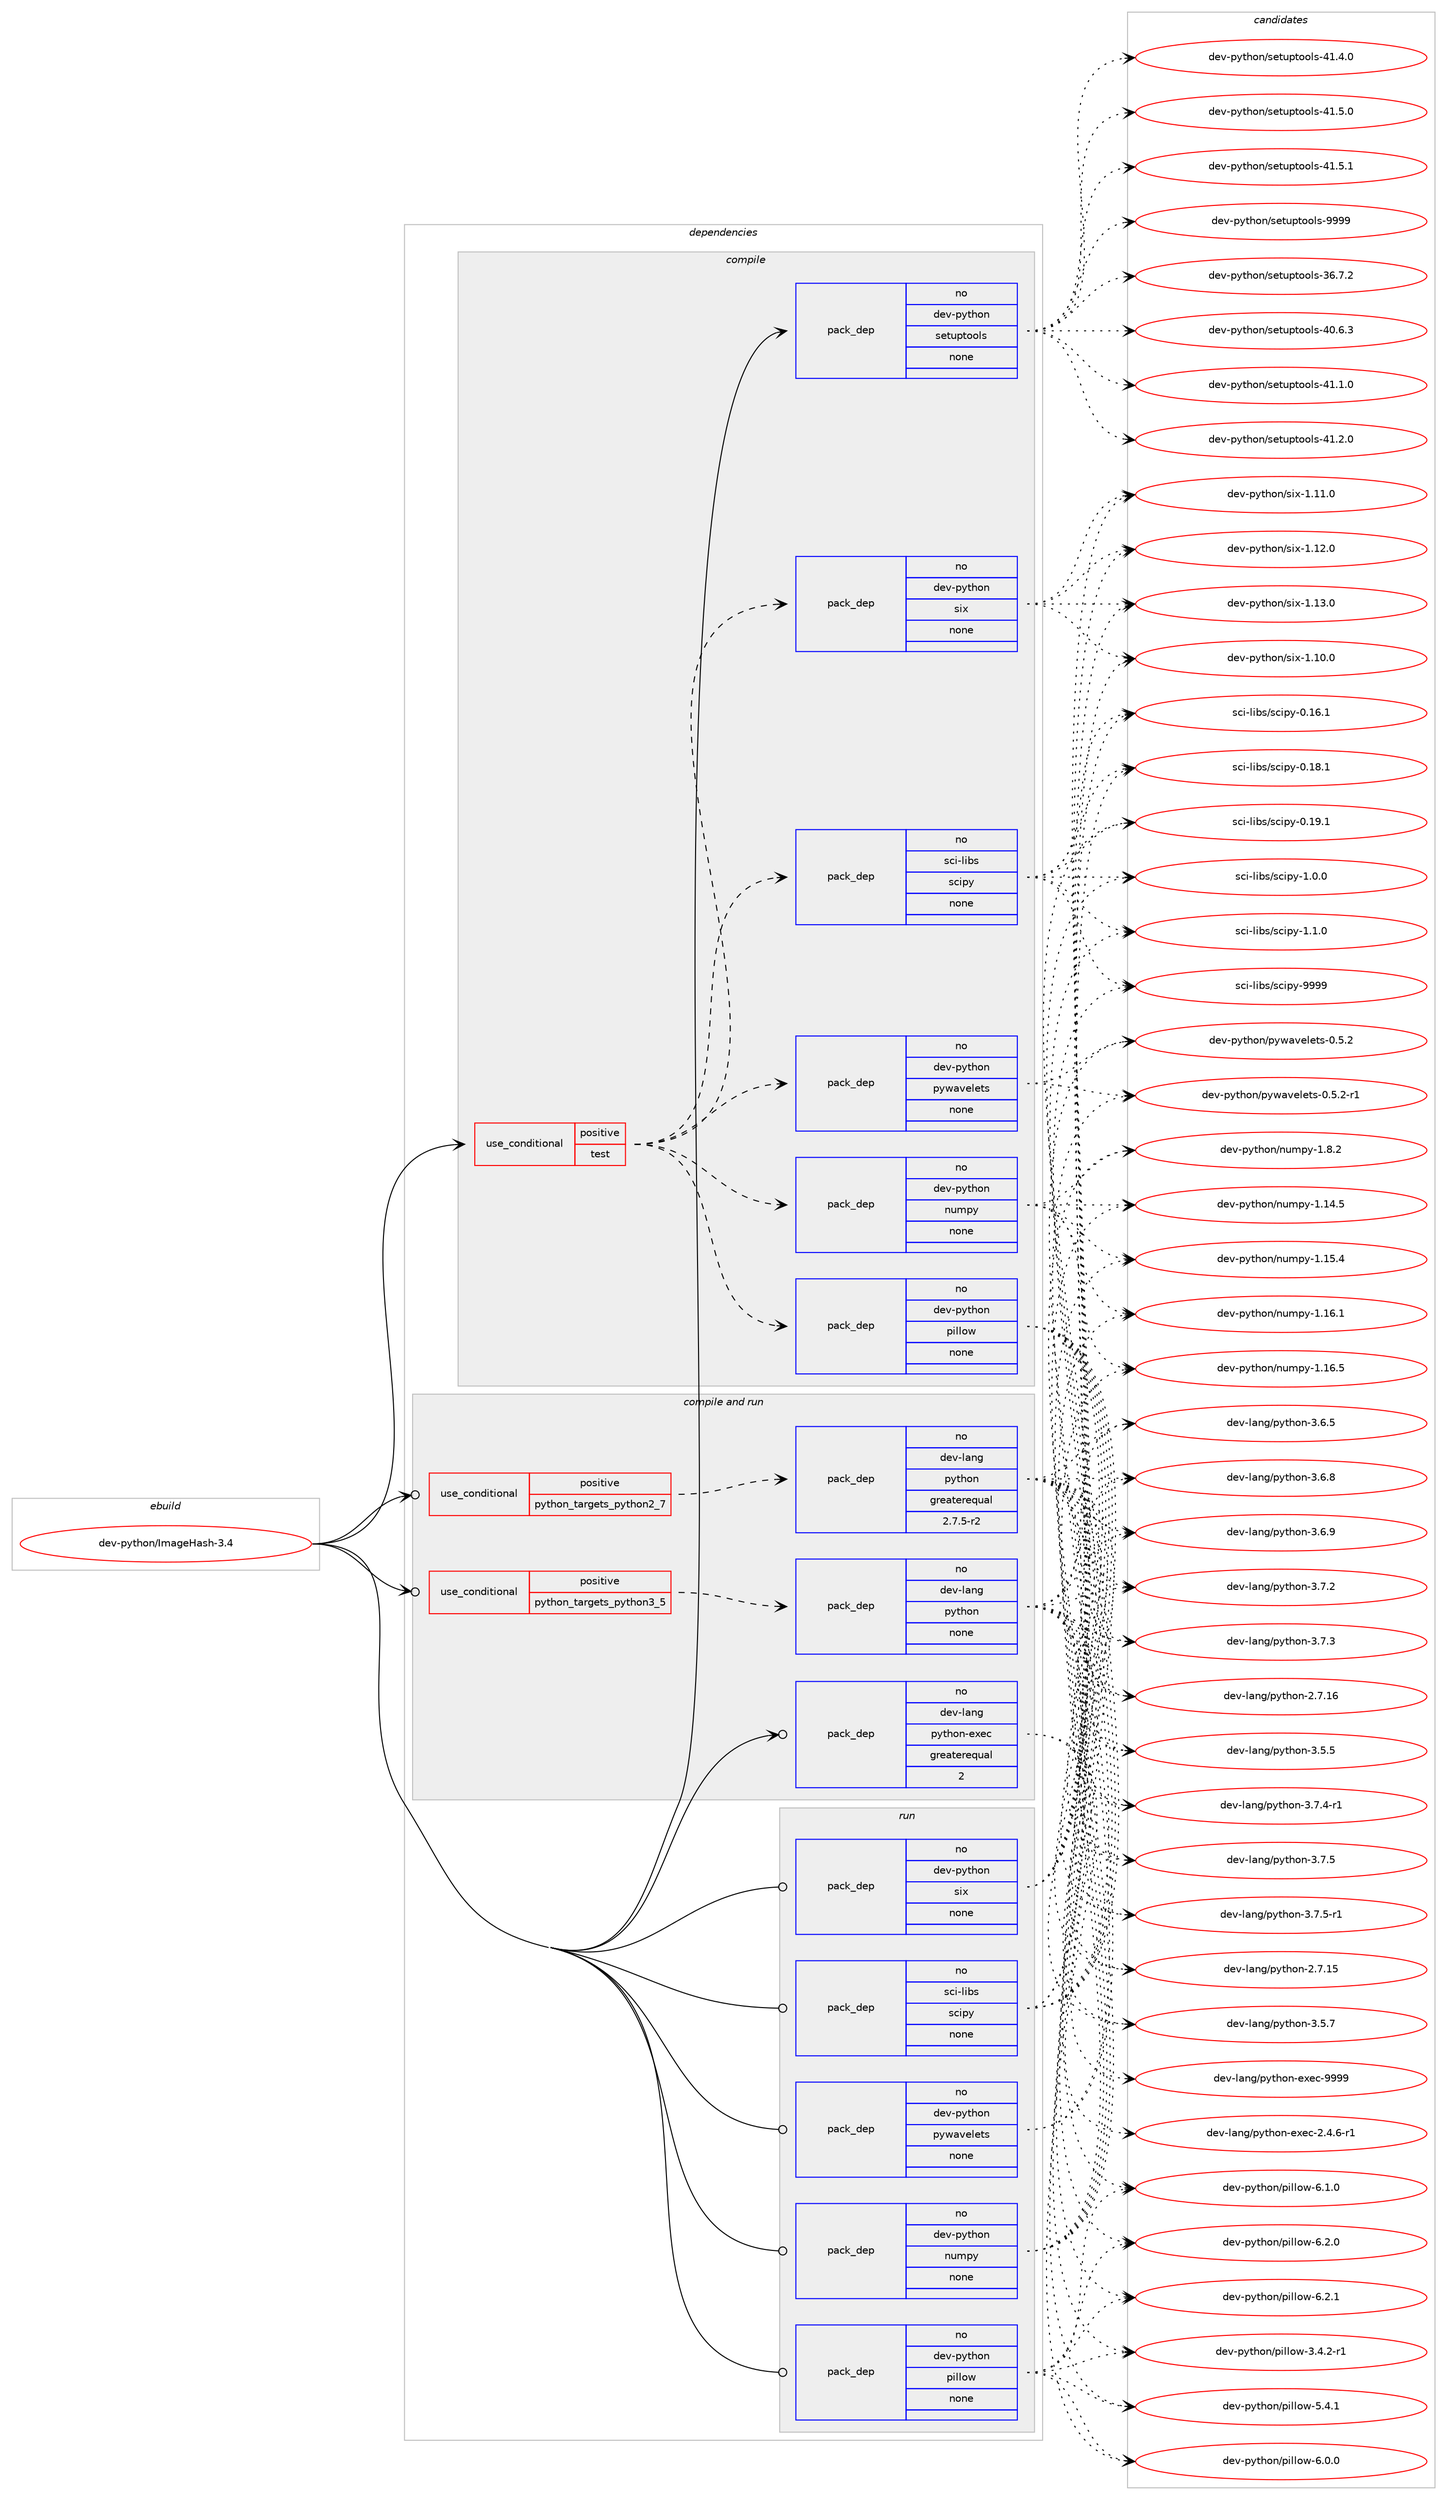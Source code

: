 digraph prolog {

# *************
# Graph options
# *************

newrank=true;
concentrate=true;
compound=true;
graph [rankdir=LR,fontname=Helvetica,fontsize=10,ranksep=1.5];#, ranksep=2.5, nodesep=0.2];
edge  [arrowhead=vee];
node  [fontname=Helvetica,fontsize=10];

# **********
# The ebuild
# **********

subgraph cluster_leftcol {
color=gray;
rank=same;
label=<<i>ebuild</i>>;
id [label="dev-python/ImageHash-3.4", color=red, width=4, href="../dev-python/ImageHash-3.4.svg"];
}

# ****************
# The dependencies
# ****************

subgraph cluster_midcol {
color=gray;
label=<<i>dependencies</i>>;
subgraph cluster_compile {
fillcolor="#eeeeee";
style=filled;
label=<<i>compile</i>>;
subgraph cond135560 {
dependency592386 [label=<<TABLE BORDER="0" CELLBORDER="1" CELLSPACING="0" CELLPADDING="4"><TR><TD ROWSPAN="3" CELLPADDING="10">use_conditional</TD></TR><TR><TD>positive</TD></TR><TR><TD>test</TD></TR></TABLE>>, shape=none, color=red];
subgraph pack445056 {
dependency592387 [label=<<TABLE BORDER="0" CELLBORDER="1" CELLSPACING="0" CELLPADDING="4" WIDTH="220"><TR><TD ROWSPAN="6" CELLPADDING="30">pack_dep</TD></TR><TR><TD WIDTH="110">no</TD></TR><TR><TD>dev-python</TD></TR><TR><TD>numpy</TD></TR><TR><TD>none</TD></TR><TR><TD></TD></TR></TABLE>>, shape=none, color=blue];
}
dependency592386:e -> dependency592387:w [weight=20,style="dashed",arrowhead="vee"];
subgraph pack445057 {
dependency592388 [label=<<TABLE BORDER="0" CELLBORDER="1" CELLSPACING="0" CELLPADDING="4" WIDTH="220"><TR><TD ROWSPAN="6" CELLPADDING="30">pack_dep</TD></TR><TR><TD WIDTH="110">no</TD></TR><TR><TD>dev-python</TD></TR><TR><TD>pillow</TD></TR><TR><TD>none</TD></TR><TR><TD></TD></TR></TABLE>>, shape=none, color=blue];
}
dependency592386:e -> dependency592388:w [weight=20,style="dashed",arrowhead="vee"];
subgraph pack445058 {
dependency592389 [label=<<TABLE BORDER="0" CELLBORDER="1" CELLSPACING="0" CELLPADDING="4" WIDTH="220"><TR><TD ROWSPAN="6" CELLPADDING="30">pack_dep</TD></TR><TR><TD WIDTH="110">no</TD></TR><TR><TD>dev-python</TD></TR><TR><TD>pywavelets</TD></TR><TR><TD>none</TD></TR><TR><TD></TD></TR></TABLE>>, shape=none, color=blue];
}
dependency592386:e -> dependency592389:w [weight=20,style="dashed",arrowhead="vee"];
subgraph pack445059 {
dependency592390 [label=<<TABLE BORDER="0" CELLBORDER="1" CELLSPACING="0" CELLPADDING="4" WIDTH="220"><TR><TD ROWSPAN="6" CELLPADDING="30">pack_dep</TD></TR><TR><TD WIDTH="110">no</TD></TR><TR><TD>dev-python</TD></TR><TR><TD>six</TD></TR><TR><TD>none</TD></TR><TR><TD></TD></TR></TABLE>>, shape=none, color=blue];
}
dependency592386:e -> dependency592390:w [weight=20,style="dashed",arrowhead="vee"];
subgraph pack445060 {
dependency592391 [label=<<TABLE BORDER="0" CELLBORDER="1" CELLSPACING="0" CELLPADDING="4" WIDTH="220"><TR><TD ROWSPAN="6" CELLPADDING="30">pack_dep</TD></TR><TR><TD WIDTH="110">no</TD></TR><TR><TD>sci-libs</TD></TR><TR><TD>scipy</TD></TR><TR><TD>none</TD></TR><TR><TD></TD></TR></TABLE>>, shape=none, color=blue];
}
dependency592386:e -> dependency592391:w [weight=20,style="dashed",arrowhead="vee"];
}
id:e -> dependency592386:w [weight=20,style="solid",arrowhead="vee"];
subgraph pack445061 {
dependency592392 [label=<<TABLE BORDER="0" CELLBORDER="1" CELLSPACING="0" CELLPADDING="4" WIDTH="220"><TR><TD ROWSPAN="6" CELLPADDING="30">pack_dep</TD></TR><TR><TD WIDTH="110">no</TD></TR><TR><TD>dev-python</TD></TR><TR><TD>setuptools</TD></TR><TR><TD>none</TD></TR><TR><TD></TD></TR></TABLE>>, shape=none, color=blue];
}
id:e -> dependency592392:w [weight=20,style="solid",arrowhead="vee"];
}
subgraph cluster_compileandrun {
fillcolor="#eeeeee";
style=filled;
label=<<i>compile and run</i>>;
subgraph cond135561 {
dependency592393 [label=<<TABLE BORDER="0" CELLBORDER="1" CELLSPACING="0" CELLPADDING="4"><TR><TD ROWSPAN="3" CELLPADDING="10">use_conditional</TD></TR><TR><TD>positive</TD></TR><TR><TD>python_targets_python2_7</TD></TR></TABLE>>, shape=none, color=red];
subgraph pack445062 {
dependency592394 [label=<<TABLE BORDER="0" CELLBORDER="1" CELLSPACING="0" CELLPADDING="4" WIDTH="220"><TR><TD ROWSPAN="6" CELLPADDING="30">pack_dep</TD></TR><TR><TD WIDTH="110">no</TD></TR><TR><TD>dev-lang</TD></TR><TR><TD>python</TD></TR><TR><TD>greaterequal</TD></TR><TR><TD>2.7.5-r2</TD></TR></TABLE>>, shape=none, color=blue];
}
dependency592393:e -> dependency592394:w [weight=20,style="dashed",arrowhead="vee"];
}
id:e -> dependency592393:w [weight=20,style="solid",arrowhead="odotvee"];
subgraph cond135562 {
dependency592395 [label=<<TABLE BORDER="0" CELLBORDER="1" CELLSPACING="0" CELLPADDING="4"><TR><TD ROWSPAN="3" CELLPADDING="10">use_conditional</TD></TR><TR><TD>positive</TD></TR><TR><TD>python_targets_python3_5</TD></TR></TABLE>>, shape=none, color=red];
subgraph pack445063 {
dependency592396 [label=<<TABLE BORDER="0" CELLBORDER="1" CELLSPACING="0" CELLPADDING="4" WIDTH="220"><TR><TD ROWSPAN="6" CELLPADDING="30">pack_dep</TD></TR><TR><TD WIDTH="110">no</TD></TR><TR><TD>dev-lang</TD></TR><TR><TD>python</TD></TR><TR><TD>none</TD></TR><TR><TD></TD></TR></TABLE>>, shape=none, color=blue];
}
dependency592395:e -> dependency592396:w [weight=20,style="dashed",arrowhead="vee"];
}
id:e -> dependency592395:w [weight=20,style="solid",arrowhead="odotvee"];
subgraph pack445064 {
dependency592397 [label=<<TABLE BORDER="0" CELLBORDER="1" CELLSPACING="0" CELLPADDING="4" WIDTH="220"><TR><TD ROWSPAN="6" CELLPADDING="30">pack_dep</TD></TR><TR><TD WIDTH="110">no</TD></TR><TR><TD>dev-lang</TD></TR><TR><TD>python-exec</TD></TR><TR><TD>greaterequal</TD></TR><TR><TD>2</TD></TR></TABLE>>, shape=none, color=blue];
}
id:e -> dependency592397:w [weight=20,style="solid",arrowhead="odotvee"];
}
subgraph cluster_run {
fillcolor="#eeeeee";
style=filled;
label=<<i>run</i>>;
subgraph pack445065 {
dependency592398 [label=<<TABLE BORDER="0" CELLBORDER="1" CELLSPACING="0" CELLPADDING="4" WIDTH="220"><TR><TD ROWSPAN="6" CELLPADDING="30">pack_dep</TD></TR><TR><TD WIDTH="110">no</TD></TR><TR><TD>dev-python</TD></TR><TR><TD>numpy</TD></TR><TR><TD>none</TD></TR><TR><TD></TD></TR></TABLE>>, shape=none, color=blue];
}
id:e -> dependency592398:w [weight=20,style="solid",arrowhead="odot"];
subgraph pack445066 {
dependency592399 [label=<<TABLE BORDER="0" CELLBORDER="1" CELLSPACING="0" CELLPADDING="4" WIDTH="220"><TR><TD ROWSPAN="6" CELLPADDING="30">pack_dep</TD></TR><TR><TD WIDTH="110">no</TD></TR><TR><TD>dev-python</TD></TR><TR><TD>pillow</TD></TR><TR><TD>none</TD></TR><TR><TD></TD></TR></TABLE>>, shape=none, color=blue];
}
id:e -> dependency592399:w [weight=20,style="solid",arrowhead="odot"];
subgraph pack445067 {
dependency592400 [label=<<TABLE BORDER="0" CELLBORDER="1" CELLSPACING="0" CELLPADDING="4" WIDTH="220"><TR><TD ROWSPAN="6" CELLPADDING="30">pack_dep</TD></TR><TR><TD WIDTH="110">no</TD></TR><TR><TD>dev-python</TD></TR><TR><TD>pywavelets</TD></TR><TR><TD>none</TD></TR><TR><TD></TD></TR></TABLE>>, shape=none, color=blue];
}
id:e -> dependency592400:w [weight=20,style="solid",arrowhead="odot"];
subgraph pack445068 {
dependency592401 [label=<<TABLE BORDER="0" CELLBORDER="1" CELLSPACING="0" CELLPADDING="4" WIDTH="220"><TR><TD ROWSPAN="6" CELLPADDING="30">pack_dep</TD></TR><TR><TD WIDTH="110">no</TD></TR><TR><TD>dev-python</TD></TR><TR><TD>six</TD></TR><TR><TD>none</TD></TR><TR><TD></TD></TR></TABLE>>, shape=none, color=blue];
}
id:e -> dependency592401:w [weight=20,style="solid",arrowhead="odot"];
subgraph pack445069 {
dependency592402 [label=<<TABLE BORDER="0" CELLBORDER="1" CELLSPACING="0" CELLPADDING="4" WIDTH="220"><TR><TD ROWSPAN="6" CELLPADDING="30">pack_dep</TD></TR><TR><TD WIDTH="110">no</TD></TR><TR><TD>sci-libs</TD></TR><TR><TD>scipy</TD></TR><TR><TD>none</TD></TR><TR><TD></TD></TR></TABLE>>, shape=none, color=blue];
}
id:e -> dependency592402:w [weight=20,style="solid",arrowhead="odot"];
}
}

# **************
# The candidates
# **************

subgraph cluster_choices {
rank=same;
color=gray;
label=<<i>candidates</i>>;

subgraph choice445056 {
color=black;
nodesep=1;
choice100101118451121211161041111104711011710911212145494649524653 [label="dev-python/numpy-1.14.5", color=red, width=4,href="../dev-python/numpy-1.14.5.svg"];
choice100101118451121211161041111104711011710911212145494649534652 [label="dev-python/numpy-1.15.4", color=red, width=4,href="../dev-python/numpy-1.15.4.svg"];
choice100101118451121211161041111104711011710911212145494649544649 [label="dev-python/numpy-1.16.1", color=red, width=4,href="../dev-python/numpy-1.16.1.svg"];
choice100101118451121211161041111104711011710911212145494649544653 [label="dev-python/numpy-1.16.5", color=red, width=4,href="../dev-python/numpy-1.16.5.svg"];
choice1001011184511212111610411111047110117109112121454946564650 [label="dev-python/numpy-1.8.2", color=red, width=4,href="../dev-python/numpy-1.8.2.svg"];
dependency592387:e -> choice100101118451121211161041111104711011710911212145494649524653:w [style=dotted,weight="100"];
dependency592387:e -> choice100101118451121211161041111104711011710911212145494649534652:w [style=dotted,weight="100"];
dependency592387:e -> choice100101118451121211161041111104711011710911212145494649544649:w [style=dotted,weight="100"];
dependency592387:e -> choice100101118451121211161041111104711011710911212145494649544653:w [style=dotted,weight="100"];
dependency592387:e -> choice1001011184511212111610411111047110117109112121454946564650:w [style=dotted,weight="100"];
}
subgraph choice445057 {
color=black;
nodesep=1;
choice10010111845112121116104111110471121051081081111194551465246504511449 [label="dev-python/pillow-3.4.2-r1", color=red, width=4,href="../dev-python/pillow-3.4.2-r1.svg"];
choice1001011184511212111610411111047112105108108111119455346524649 [label="dev-python/pillow-5.4.1", color=red, width=4,href="../dev-python/pillow-5.4.1.svg"];
choice1001011184511212111610411111047112105108108111119455446484648 [label="dev-python/pillow-6.0.0", color=red, width=4,href="../dev-python/pillow-6.0.0.svg"];
choice1001011184511212111610411111047112105108108111119455446494648 [label="dev-python/pillow-6.1.0", color=red, width=4,href="../dev-python/pillow-6.1.0.svg"];
choice1001011184511212111610411111047112105108108111119455446504648 [label="dev-python/pillow-6.2.0", color=red, width=4,href="../dev-python/pillow-6.2.0.svg"];
choice1001011184511212111610411111047112105108108111119455446504649 [label="dev-python/pillow-6.2.1", color=red, width=4,href="../dev-python/pillow-6.2.1.svg"];
dependency592388:e -> choice10010111845112121116104111110471121051081081111194551465246504511449:w [style=dotted,weight="100"];
dependency592388:e -> choice1001011184511212111610411111047112105108108111119455346524649:w [style=dotted,weight="100"];
dependency592388:e -> choice1001011184511212111610411111047112105108108111119455446484648:w [style=dotted,weight="100"];
dependency592388:e -> choice1001011184511212111610411111047112105108108111119455446494648:w [style=dotted,weight="100"];
dependency592388:e -> choice1001011184511212111610411111047112105108108111119455446504648:w [style=dotted,weight="100"];
dependency592388:e -> choice1001011184511212111610411111047112105108108111119455446504649:w [style=dotted,weight="100"];
}
subgraph choice445058 {
color=black;
nodesep=1;
choice100101118451121211161041111104711212111997118101108101116115454846534650 [label="dev-python/pywavelets-0.5.2", color=red, width=4,href="../dev-python/pywavelets-0.5.2.svg"];
choice1001011184511212111610411111047112121119971181011081011161154548465346504511449 [label="dev-python/pywavelets-0.5.2-r1", color=red, width=4,href="../dev-python/pywavelets-0.5.2-r1.svg"];
dependency592389:e -> choice100101118451121211161041111104711212111997118101108101116115454846534650:w [style=dotted,weight="100"];
dependency592389:e -> choice1001011184511212111610411111047112121119971181011081011161154548465346504511449:w [style=dotted,weight="100"];
}
subgraph choice445059 {
color=black;
nodesep=1;
choice100101118451121211161041111104711510512045494649484648 [label="dev-python/six-1.10.0", color=red, width=4,href="../dev-python/six-1.10.0.svg"];
choice100101118451121211161041111104711510512045494649494648 [label="dev-python/six-1.11.0", color=red, width=4,href="../dev-python/six-1.11.0.svg"];
choice100101118451121211161041111104711510512045494649504648 [label="dev-python/six-1.12.0", color=red, width=4,href="../dev-python/six-1.12.0.svg"];
choice100101118451121211161041111104711510512045494649514648 [label="dev-python/six-1.13.0", color=red, width=4,href="../dev-python/six-1.13.0.svg"];
dependency592390:e -> choice100101118451121211161041111104711510512045494649484648:w [style=dotted,weight="100"];
dependency592390:e -> choice100101118451121211161041111104711510512045494649494648:w [style=dotted,weight="100"];
dependency592390:e -> choice100101118451121211161041111104711510512045494649504648:w [style=dotted,weight="100"];
dependency592390:e -> choice100101118451121211161041111104711510512045494649514648:w [style=dotted,weight="100"];
}
subgraph choice445060 {
color=black;
nodesep=1;
choice115991054510810598115471159910511212145484649544649 [label="sci-libs/scipy-0.16.1", color=red, width=4,href="../sci-libs/scipy-0.16.1.svg"];
choice115991054510810598115471159910511212145484649564649 [label="sci-libs/scipy-0.18.1", color=red, width=4,href="../sci-libs/scipy-0.18.1.svg"];
choice115991054510810598115471159910511212145484649574649 [label="sci-libs/scipy-0.19.1", color=red, width=4,href="../sci-libs/scipy-0.19.1.svg"];
choice1159910545108105981154711599105112121454946484648 [label="sci-libs/scipy-1.0.0", color=red, width=4,href="../sci-libs/scipy-1.0.0.svg"];
choice1159910545108105981154711599105112121454946494648 [label="sci-libs/scipy-1.1.0", color=red, width=4,href="../sci-libs/scipy-1.1.0.svg"];
choice11599105451081059811547115991051121214557575757 [label="sci-libs/scipy-9999", color=red, width=4,href="../sci-libs/scipy-9999.svg"];
dependency592391:e -> choice115991054510810598115471159910511212145484649544649:w [style=dotted,weight="100"];
dependency592391:e -> choice115991054510810598115471159910511212145484649564649:w [style=dotted,weight="100"];
dependency592391:e -> choice115991054510810598115471159910511212145484649574649:w [style=dotted,weight="100"];
dependency592391:e -> choice1159910545108105981154711599105112121454946484648:w [style=dotted,weight="100"];
dependency592391:e -> choice1159910545108105981154711599105112121454946494648:w [style=dotted,weight="100"];
dependency592391:e -> choice11599105451081059811547115991051121214557575757:w [style=dotted,weight="100"];
}
subgraph choice445061 {
color=black;
nodesep=1;
choice100101118451121211161041111104711510111611711211611111110811545515446554650 [label="dev-python/setuptools-36.7.2", color=red, width=4,href="../dev-python/setuptools-36.7.2.svg"];
choice100101118451121211161041111104711510111611711211611111110811545524846544651 [label="dev-python/setuptools-40.6.3", color=red, width=4,href="../dev-python/setuptools-40.6.3.svg"];
choice100101118451121211161041111104711510111611711211611111110811545524946494648 [label="dev-python/setuptools-41.1.0", color=red, width=4,href="../dev-python/setuptools-41.1.0.svg"];
choice100101118451121211161041111104711510111611711211611111110811545524946504648 [label="dev-python/setuptools-41.2.0", color=red, width=4,href="../dev-python/setuptools-41.2.0.svg"];
choice100101118451121211161041111104711510111611711211611111110811545524946524648 [label="dev-python/setuptools-41.4.0", color=red, width=4,href="../dev-python/setuptools-41.4.0.svg"];
choice100101118451121211161041111104711510111611711211611111110811545524946534648 [label="dev-python/setuptools-41.5.0", color=red, width=4,href="../dev-python/setuptools-41.5.0.svg"];
choice100101118451121211161041111104711510111611711211611111110811545524946534649 [label="dev-python/setuptools-41.5.1", color=red, width=4,href="../dev-python/setuptools-41.5.1.svg"];
choice10010111845112121116104111110471151011161171121161111111081154557575757 [label="dev-python/setuptools-9999", color=red, width=4,href="../dev-python/setuptools-9999.svg"];
dependency592392:e -> choice100101118451121211161041111104711510111611711211611111110811545515446554650:w [style=dotted,weight="100"];
dependency592392:e -> choice100101118451121211161041111104711510111611711211611111110811545524846544651:w [style=dotted,weight="100"];
dependency592392:e -> choice100101118451121211161041111104711510111611711211611111110811545524946494648:w [style=dotted,weight="100"];
dependency592392:e -> choice100101118451121211161041111104711510111611711211611111110811545524946504648:w [style=dotted,weight="100"];
dependency592392:e -> choice100101118451121211161041111104711510111611711211611111110811545524946524648:w [style=dotted,weight="100"];
dependency592392:e -> choice100101118451121211161041111104711510111611711211611111110811545524946534648:w [style=dotted,weight="100"];
dependency592392:e -> choice100101118451121211161041111104711510111611711211611111110811545524946534649:w [style=dotted,weight="100"];
dependency592392:e -> choice10010111845112121116104111110471151011161171121161111111081154557575757:w [style=dotted,weight="100"];
}
subgraph choice445062 {
color=black;
nodesep=1;
choice10010111845108971101034711212111610411111045504655464953 [label="dev-lang/python-2.7.15", color=red, width=4,href="../dev-lang/python-2.7.15.svg"];
choice10010111845108971101034711212111610411111045504655464954 [label="dev-lang/python-2.7.16", color=red, width=4,href="../dev-lang/python-2.7.16.svg"];
choice100101118451089711010347112121116104111110455146534653 [label="dev-lang/python-3.5.5", color=red, width=4,href="../dev-lang/python-3.5.5.svg"];
choice100101118451089711010347112121116104111110455146534655 [label="dev-lang/python-3.5.7", color=red, width=4,href="../dev-lang/python-3.5.7.svg"];
choice100101118451089711010347112121116104111110455146544653 [label="dev-lang/python-3.6.5", color=red, width=4,href="../dev-lang/python-3.6.5.svg"];
choice100101118451089711010347112121116104111110455146544656 [label="dev-lang/python-3.6.8", color=red, width=4,href="../dev-lang/python-3.6.8.svg"];
choice100101118451089711010347112121116104111110455146544657 [label="dev-lang/python-3.6.9", color=red, width=4,href="../dev-lang/python-3.6.9.svg"];
choice100101118451089711010347112121116104111110455146554650 [label="dev-lang/python-3.7.2", color=red, width=4,href="../dev-lang/python-3.7.2.svg"];
choice100101118451089711010347112121116104111110455146554651 [label="dev-lang/python-3.7.3", color=red, width=4,href="../dev-lang/python-3.7.3.svg"];
choice1001011184510897110103471121211161041111104551465546524511449 [label="dev-lang/python-3.7.4-r1", color=red, width=4,href="../dev-lang/python-3.7.4-r1.svg"];
choice100101118451089711010347112121116104111110455146554653 [label="dev-lang/python-3.7.5", color=red, width=4,href="../dev-lang/python-3.7.5.svg"];
choice1001011184510897110103471121211161041111104551465546534511449 [label="dev-lang/python-3.7.5-r1", color=red, width=4,href="../dev-lang/python-3.7.5-r1.svg"];
dependency592394:e -> choice10010111845108971101034711212111610411111045504655464953:w [style=dotted,weight="100"];
dependency592394:e -> choice10010111845108971101034711212111610411111045504655464954:w [style=dotted,weight="100"];
dependency592394:e -> choice100101118451089711010347112121116104111110455146534653:w [style=dotted,weight="100"];
dependency592394:e -> choice100101118451089711010347112121116104111110455146534655:w [style=dotted,weight="100"];
dependency592394:e -> choice100101118451089711010347112121116104111110455146544653:w [style=dotted,weight="100"];
dependency592394:e -> choice100101118451089711010347112121116104111110455146544656:w [style=dotted,weight="100"];
dependency592394:e -> choice100101118451089711010347112121116104111110455146544657:w [style=dotted,weight="100"];
dependency592394:e -> choice100101118451089711010347112121116104111110455146554650:w [style=dotted,weight="100"];
dependency592394:e -> choice100101118451089711010347112121116104111110455146554651:w [style=dotted,weight="100"];
dependency592394:e -> choice1001011184510897110103471121211161041111104551465546524511449:w [style=dotted,weight="100"];
dependency592394:e -> choice100101118451089711010347112121116104111110455146554653:w [style=dotted,weight="100"];
dependency592394:e -> choice1001011184510897110103471121211161041111104551465546534511449:w [style=dotted,weight="100"];
}
subgraph choice445063 {
color=black;
nodesep=1;
choice10010111845108971101034711212111610411111045504655464953 [label="dev-lang/python-2.7.15", color=red, width=4,href="../dev-lang/python-2.7.15.svg"];
choice10010111845108971101034711212111610411111045504655464954 [label="dev-lang/python-2.7.16", color=red, width=4,href="../dev-lang/python-2.7.16.svg"];
choice100101118451089711010347112121116104111110455146534653 [label="dev-lang/python-3.5.5", color=red, width=4,href="../dev-lang/python-3.5.5.svg"];
choice100101118451089711010347112121116104111110455146534655 [label="dev-lang/python-3.5.7", color=red, width=4,href="../dev-lang/python-3.5.7.svg"];
choice100101118451089711010347112121116104111110455146544653 [label="dev-lang/python-3.6.5", color=red, width=4,href="../dev-lang/python-3.6.5.svg"];
choice100101118451089711010347112121116104111110455146544656 [label="dev-lang/python-3.6.8", color=red, width=4,href="../dev-lang/python-3.6.8.svg"];
choice100101118451089711010347112121116104111110455146544657 [label="dev-lang/python-3.6.9", color=red, width=4,href="../dev-lang/python-3.6.9.svg"];
choice100101118451089711010347112121116104111110455146554650 [label="dev-lang/python-3.7.2", color=red, width=4,href="../dev-lang/python-3.7.2.svg"];
choice100101118451089711010347112121116104111110455146554651 [label="dev-lang/python-3.7.3", color=red, width=4,href="../dev-lang/python-3.7.3.svg"];
choice1001011184510897110103471121211161041111104551465546524511449 [label="dev-lang/python-3.7.4-r1", color=red, width=4,href="../dev-lang/python-3.7.4-r1.svg"];
choice100101118451089711010347112121116104111110455146554653 [label="dev-lang/python-3.7.5", color=red, width=4,href="../dev-lang/python-3.7.5.svg"];
choice1001011184510897110103471121211161041111104551465546534511449 [label="dev-lang/python-3.7.5-r1", color=red, width=4,href="../dev-lang/python-3.7.5-r1.svg"];
dependency592396:e -> choice10010111845108971101034711212111610411111045504655464953:w [style=dotted,weight="100"];
dependency592396:e -> choice10010111845108971101034711212111610411111045504655464954:w [style=dotted,weight="100"];
dependency592396:e -> choice100101118451089711010347112121116104111110455146534653:w [style=dotted,weight="100"];
dependency592396:e -> choice100101118451089711010347112121116104111110455146534655:w [style=dotted,weight="100"];
dependency592396:e -> choice100101118451089711010347112121116104111110455146544653:w [style=dotted,weight="100"];
dependency592396:e -> choice100101118451089711010347112121116104111110455146544656:w [style=dotted,weight="100"];
dependency592396:e -> choice100101118451089711010347112121116104111110455146544657:w [style=dotted,weight="100"];
dependency592396:e -> choice100101118451089711010347112121116104111110455146554650:w [style=dotted,weight="100"];
dependency592396:e -> choice100101118451089711010347112121116104111110455146554651:w [style=dotted,weight="100"];
dependency592396:e -> choice1001011184510897110103471121211161041111104551465546524511449:w [style=dotted,weight="100"];
dependency592396:e -> choice100101118451089711010347112121116104111110455146554653:w [style=dotted,weight="100"];
dependency592396:e -> choice1001011184510897110103471121211161041111104551465546534511449:w [style=dotted,weight="100"];
}
subgraph choice445064 {
color=black;
nodesep=1;
choice10010111845108971101034711212111610411111045101120101994550465246544511449 [label="dev-lang/python-exec-2.4.6-r1", color=red, width=4,href="../dev-lang/python-exec-2.4.6-r1.svg"];
choice10010111845108971101034711212111610411111045101120101994557575757 [label="dev-lang/python-exec-9999", color=red, width=4,href="../dev-lang/python-exec-9999.svg"];
dependency592397:e -> choice10010111845108971101034711212111610411111045101120101994550465246544511449:w [style=dotted,weight="100"];
dependency592397:e -> choice10010111845108971101034711212111610411111045101120101994557575757:w [style=dotted,weight="100"];
}
subgraph choice445065 {
color=black;
nodesep=1;
choice100101118451121211161041111104711011710911212145494649524653 [label="dev-python/numpy-1.14.5", color=red, width=4,href="../dev-python/numpy-1.14.5.svg"];
choice100101118451121211161041111104711011710911212145494649534652 [label="dev-python/numpy-1.15.4", color=red, width=4,href="../dev-python/numpy-1.15.4.svg"];
choice100101118451121211161041111104711011710911212145494649544649 [label="dev-python/numpy-1.16.1", color=red, width=4,href="../dev-python/numpy-1.16.1.svg"];
choice100101118451121211161041111104711011710911212145494649544653 [label="dev-python/numpy-1.16.5", color=red, width=4,href="../dev-python/numpy-1.16.5.svg"];
choice1001011184511212111610411111047110117109112121454946564650 [label="dev-python/numpy-1.8.2", color=red, width=4,href="../dev-python/numpy-1.8.2.svg"];
dependency592398:e -> choice100101118451121211161041111104711011710911212145494649524653:w [style=dotted,weight="100"];
dependency592398:e -> choice100101118451121211161041111104711011710911212145494649534652:w [style=dotted,weight="100"];
dependency592398:e -> choice100101118451121211161041111104711011710911212145494649544649:w [style=dotted,weight="100"];
dependency592398:e -> choice100101118451121211161041111104711011710911212145494649544653:w [style=dotted,weight="100"];
dependency592398:e -> choice1001011184511212111610411111047110117109112121454946564650:w [style=dotted,weight="100"];
}
subgraph choice445066 {
color=black;
nodesep=1;
choice10010111845112121116104111110471121051081081111194551465246504511449 [label="dev-python/pillow-3.4.2-r1", color=red, width=4,href="../dev-python/pillow-3.4.2-r1.svg"];
choice1001011184511212111610411111047112105108108111119455346524649 [label="dev-python/pillow-5.4.1", color=red, width=4,href="../dev-python/pillow-5.4.1.svg"];
choice1001011184511212111610411111047112105108108111119455446484648 [label="dev-python/pillow-6.0.0", color=red, width=4,href="../dev-python/pillow-6.0.0.svg"];
choice1001011184511212111610411111047112105108108111119455446494648 [label="dev-python/pillow-6.1.0", color=red, width=4,href="../dev-python/pillow-6.1.0.svg"];
choice1001011184511212111610411111047112105108108111119455446504648 [label="dev-python/pillow-6.2.0", color=red, width=4,href="../dev-python/pillow-6.2.0.svg"];
choice1001011184511212111610411111047112105108108111119455446504649 [label="dev-python/pillow-6.2.1", color=red, width=4,href="../dev-python/pillow-6.2.1.svg"];
dependency592399:e -> choice10010111845112121116104111110471121051081081111194551465246504511449:w [style=dotted,weight="100"];
dependency592399:e -> choice1001011184511212111610411111047112105108108111119455346524649:w [style=dotted,weight="100"];
dependency592399:e -> choice1001011184511212111610411111047112105108108111119455446484648:w [style=dotted,weight="100"];
dependency592399:e -> choice1001011184511212111610411111047112105108108111119455446494648:w [style=dotted,weight="100"];
dependency592399:e -> choice1001011184511212111610411111047112105108108111119455446504648:w [style=dotted,weight="100"];
dependency592399:e -> choice1001011184511212111610411111047112105108108111119455446504649:w [style=dotted,weight="100"];
}
subgraph choice445067 {
color=black;
nodesep=1;
choice100101118451121211161041111104711212111997118101108101116115454846534650 [label="dev-python/pywavelets-0.5.2", color=red, width=4,href="../dev-python/pywavelets-0.5.2.svg"];
choice1001011184511212111610411111047112121119971181011081011161154548465346504511449 [label="dev-python/pywavelets-0.5.2-r1", color=red, width=4,href="../dev-python/pywavelets-0.5.2-r1.svg"];
dependency592400:e -> choice100101118451121211161041111104711212111997118101108101116115454846534650:w [style=dotted,weight="100"];
dependency592400:e -> choice1001011184511212111610411111047112121119971181011081011161154548465346504511449:w [style=dotted,weight="100"];
}
subgraph choice445068 {
color=black;
nodesep=1;
choice100101118451121211161041111104711510512045494649484648 [label="dev-python/six-1.10.0", color=red, width=4,href="../dev-python/six-1.10.0.svg"];
choice100101118451121211161041111104711510512045494649494648 [label="dev-python/six-1.11.0", color=red, width=4,href="../dev-python/six-1.11.0.svg"];
choice100101118451121211161041111104711510512045494649504648 [label="dev-python/six-1.12.0", color=red, width=4,href="../dev-python/six-1.12.0.svg"];
choice100101118451121211161041111104711510512045494649514648 [label="dev-python/six-1.13.0", color=red, width=4,href="../dev-python/six-1.13.0.svg"];
dependency592401:e -> choice100101118451121211161041111104711510512045494649484648:w [style=dotted,weight="100"];
dependency592401:e -> choice100101118451121211161041111104711510512045494649494648:w [style=dotted,weight="100"];
dependency592401:e -> choice100101118451121211161041111104711510512045494649504648:w [style=dotted,weight="100"];
dependency592401:e -> choice100101118451121211161041111104711510512045494649514648:w [style=dotted,weight="100"];
}
subgraph choice445069 {
color=black;
nodesep=1;
choice115991054510810598115471159910511212145484649544649 [label="sci-libs/scipy-0.16.1", color=red, width=4,href="../sci-libs/scipy-0.16.1.svg"];
choice115991054510810598115471159910511212145484649564649 [label="sci-libs/scipy-0.18.1", color=red, width=4,href="../sci-libs/scipy-0.18.1.svg"];
choice115991054510810598115471159910511212145484649574649 [label="sci-libs/scipy-0.19.1", color=red, width=4,href="../sci-libs/scipy-0.19.1.svg"];
choice1159910545108105981154711599105112121454946484648 [label="sci-libs/scipy-1.0.0", color=red, width=4,href="../sci-libs/scipy-1.0.0.svg"];
choice1159910545108105981154711599105112121454946494648 [label="sci-libs/scipy-1.1.0", color=red, width=4,href="../sci-libs/scipy-1.1.0.svg"];
choice11599105451081059811547115991051121214557575757 [label="sci-libs/scipy-9999", color=red, width=4,href="../sci-libs/scipy-9999.svg"];
dependency592402:e -> choice115991054510810598115471159910511212145484649544649:w [style=dotted,weight="100"];
dependency592402:e -> choice115991054510810598115471159910511212145484649564649:w [style=dotted,weight="100"];
dependency592402:e -> choice115991054510810598115471159910511212145484649574649:w [style=dotted,weight="100"];
dependency592402:e -> choice1159910545108105981154711599105112121454946484648:w [style=dotted,weight="100"];
dependency592402:e -> choice1159910545108105981154711599105112121454946494648:w [style=dotted,weight="100"];
dependency592402:e -> choice11599105451081059811547115991051121214557575757:w [style=dotted,weight="100"];
}
}

}
